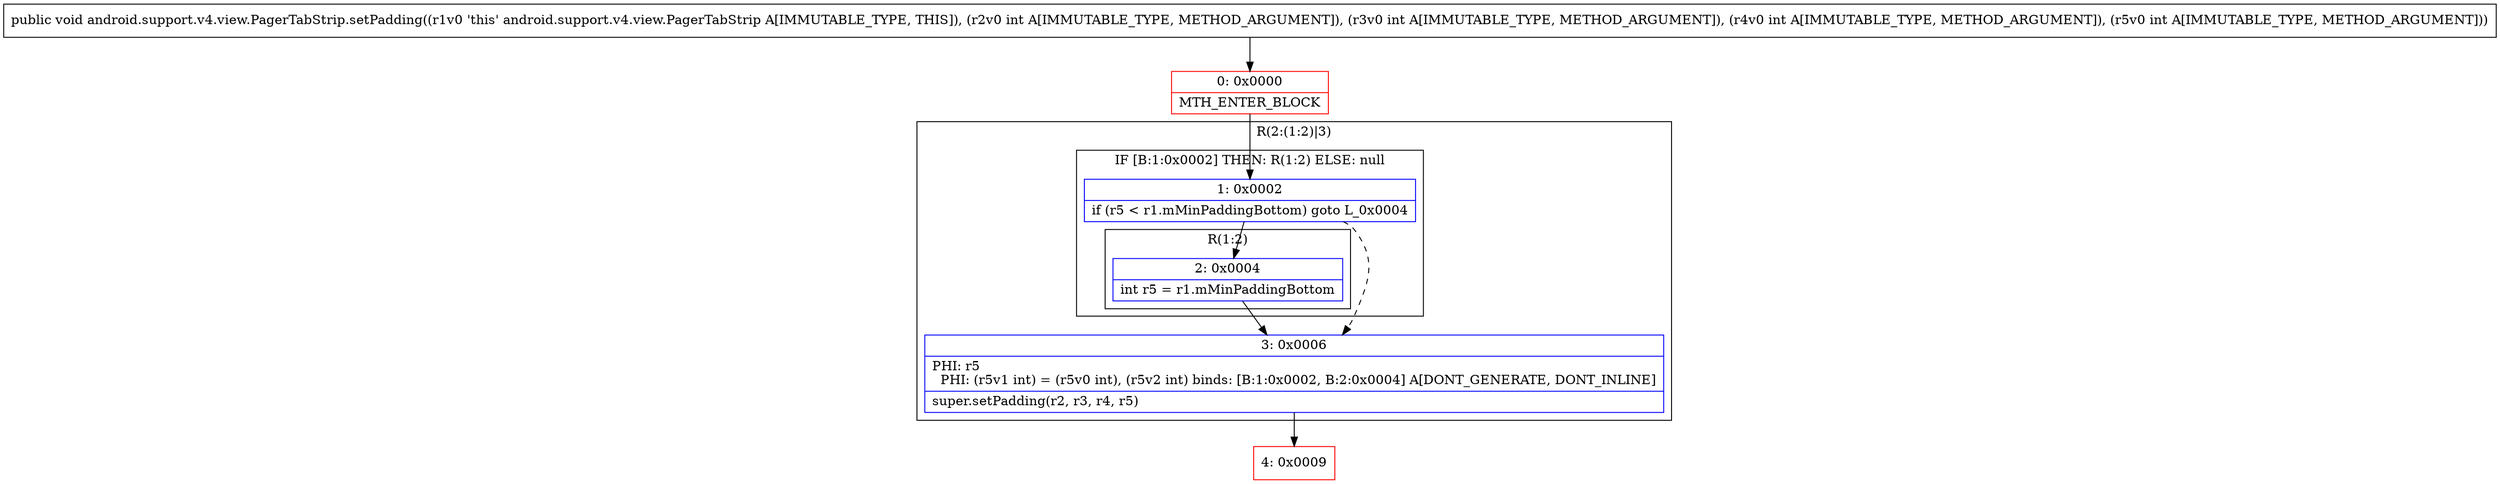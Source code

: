 digraph "CFG forandroid.support.v4.view.PagerTabStrip.setPadding(IIII)V" {
subgraph cluster_Region_1147848719 {
label = "R(2:(1:2)|3)";
node [shape=record,color=blue];
subgraph cluster_IfRegion_247363203 {
label = "IF [B:1:0x0002] THEN: R(1:2) ELSE: null";
node [shape=record,color=blue];
Node_1 [shape=record,label="{1\:\ 0x0002|if (r5 \< r1.mMinPaddingBottom) goto L_0x0004\l}"];
subgraph cluster_Region_1506280917 {
label = "R(1:2)";
node [shape=record,color=blue];
Node_2 [shape=record,label="{2\:\ 0x0004|int r5 = r1.mMinPaddingBottom\l}"];
}
}
Node_3 [shape=record,label="{3\:\ 0x0006|PHI: r5 \l  PHI: (r5v1 int) = (r5v0 int), (r5v2 int) binds: [B:1:0x0002, B:2:0x0004] A[DONT_GENERATE, DONT_INLINE]\l|super.setPadding(r2, r3, r4, r5)\l}"];
}
Node_0 [shape=record,color=red,label="{0\:\ 0x0000|MTH_ENTER_BLOCK\l}"];
Node_4 [shape=record,color=red,label="{4\:\ 0x0009}"];
MethodNode[shape=record,label="{public void android.support.v4.view.PagerTabStrip.setPadding((r1v0 'this' android.support.v4.view.PagerTabStrip A[IMMUTABLE_TYPE, THIS]), (r2v0 int A[IMMUTABLE_TYPE, METHOD_ARGUMENT]), (r3v0 int A[IMMUTABLE_TYPE, METHOD_ARGUMENT]), (r4v0 int A[IMMUTABLE_TYPE, METHOD_ARGUMENT]), (r5v0 int A[IMMUTABLE_TYPE, METHOD_ARGUMENT])) }"];
MethodNode -> Node_0;
Node_1 -> Node_2;
Node_1 -> Node_3[style=dashed];
Node_2 -> Node_3;
Node_3 -> Node_4;
Node_0 -> Node_1;
}

